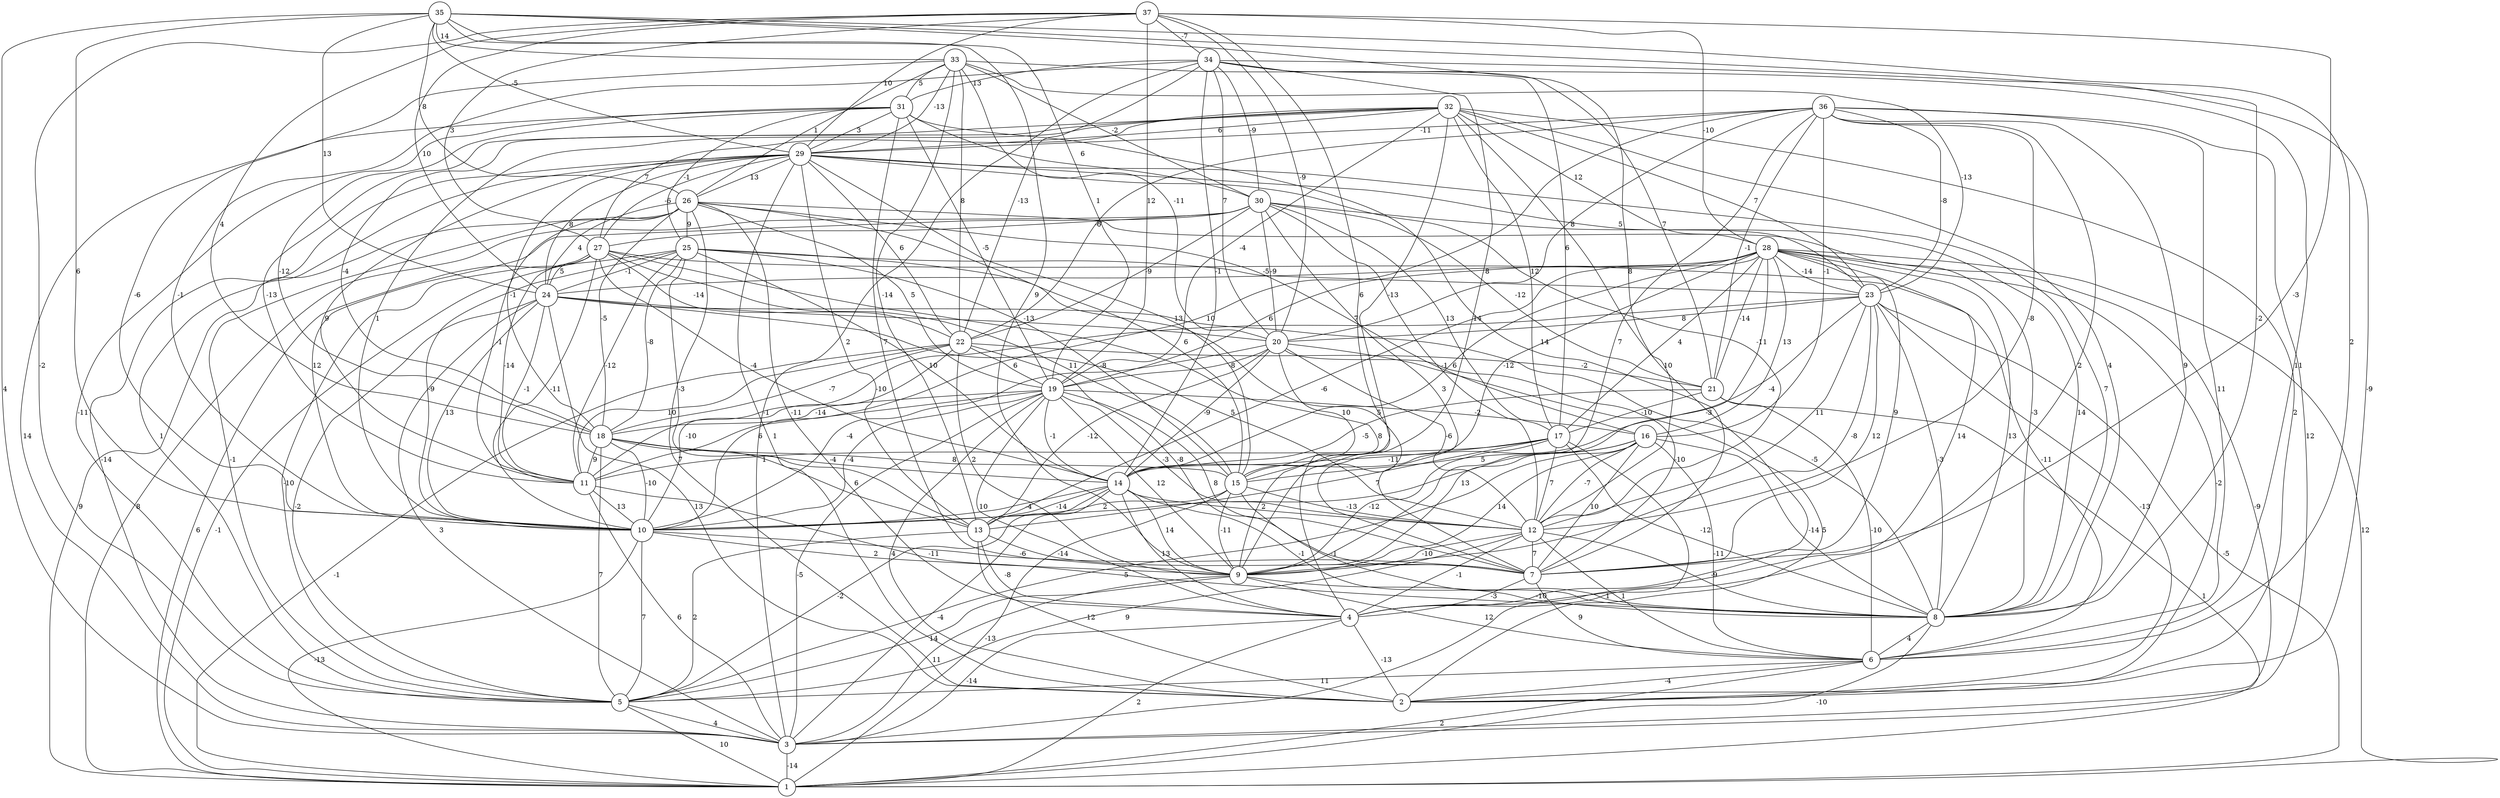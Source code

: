 graph { 
	 fontname="Helvetica,Arial,sans-serif" 
	 node [shape = circle]; 
	 37 -- 5 [label = "-2"];
	 37 -- 7 [label = "-3"];
	 37 -- 9 [label = "6"];
	 37 -- 18 [label = "4"];
	 37 -- 19 [label = "12"];
	 37 -- 20 [label = "-9"];
	 37 -- 24 [label = "10"];
	 37 -- 27 [label = "3"];
	 37 -- 28 [label = "-10"];
	 37 -- 29 [label = "10"];
	 37 -- 34 [label = "-7"];
	 36 -- 3 [label = "12"];
	 36 -- 4 [label = "2"];
	 36 -- 6 [label = "11"];
	 36 -- 8 [label = "9"];
	 36 -- 9 [label = "7"];
	 36 -- 10 [label = "10"];
	 36 -- 12 [label = "-8"];
	 36 -- 16 [label = "-1"];
	 36 -- 20 [label = "8"];
	 36 -- 21 [label = "-1"];
	 36 -- 22 [label = "7"];
	 36 -- 23 [label = "-8"];
	 36 -- 29 [label = "-11"];
	 35 -- 3 [label = "4"];
	 35 -- 6 [label = "2"];
	 35 -- 8 [label = "-2"];
	 35 -- 9 [label = "9"];
	 35 -- 10 [label = "6"];
	 35 -- 12 [label = "8"];
	 35 -- 19 [label = "1"];
	 35 -- 24 [label = "13"];
	 35 -- 26 [label = "8"];
	 35 -- 29 [label = "-5"];
	 35 -- 33 [label = "14"];
	 34 -- 2 [label = "-9"];
	 34 -- 3 [label = "-1"];
	 34 -- 9 [label = "14"];
	 34 -- 10 [label = "-1"];
	 34 -- 14 [label = "-1"];
	 34 -- 17 [label = "6"];
	 34 -- 20 [label = "7"];
	 34 -- 21 [label = "7"];
	 34 -- 22 [label = "-13"];
	 34 -- 30 [label = "-9"];
	 34 -- 31 [label = "13"];
	 33 -- 6 [label = "11"];
	 33 -- 10 [label = "-6"];
	 33 -- 13 [label = "-14"];
	 33 -- 20 [label = "-11"];
	 33 -- 22 [label = "8"];
	 33 -- 23 [label = "-13"];
	 33 -- 26 [label = "1"];
	 33 -- 29 [label = "-13"];
	 33 -- 30 [label = "-2"];
	 33 -- 31 [label = "5"];
	 32 -- 2 [label = "2"];
	 32 -- 4 [label = "10"];
	 32 -- 8 [label = "4"];
	 32 -- 10 [label = "1"];
	 32 -- 11 [label = "-13"];
	 32 -- 15 [label = "-13"];
	 32 -- 17 [label = "12"];
	 32 -- 18 [label = "-4"];
	 32 -- 19 [label = "-4"];
	 32 -- 23 [label = "7"];
	 32 -- 27 [label = "7"];
	 32 -- 28 [label = "12"];
	 32 -- 29 [label = "6"];
	 31 -- 3 [label = "14"];
	 31 -- 5 [label = "-11"];
	 31 -- 7 [label = "14"];
	 31 -- 9 [label = "7"];
	 31 -- 18 [label = "-12"];
	 31 -- 19 [label = "-5"];
	 31 -- 25 [label = "-1"];
	 31 -- 29 [label = "3"];
	 31 -- 30 [label = "6"];
	 30 -- 1 [label = "8"];
	 30 -- 7 [label = "3"];
	 30 -- 8 [label = "14"];
	 30 -- 10 [label = "12"];
	 30 -- 12 [label = "-1"];
	 30 -- 17 [label = "13"];
	 30 -- 20 [label = "-9"];
	 30 -- 21 [label = "-12"];
	 30 -- 22 [label = "-9"];
	 30 -- 27 [label = "-6"];
	 29 -- 2 [label = "1"];
	 29 -- 3 [label = "-14"];
	 29 -- 5 [label = "1"];
	 29 -- 8 [label = "7"];
	 29 -- 11 [label = "9"];
	 29 -- 12 [label = "-11"];
	 29 -- 13 [label = "2"];
	 29 -- 15 [label = "13"];
	 29 -- 18 [label = "-1"];
	 29 -- 22 [label = "6"];
	 29 -- 23 [label = "5"];
	 29 -- 24 [label = "8"];
	 29 -- 26 [label = "13"];
	 29 -- 27 [label = "-6"];
	 28 -- 1 [label = "12"];
	 28 -- 2 [label = "-2"];
	 28 -- 3 [label = "-9"];
	 28 -- 4 [label = "14"];
	 28 -- 7 [label = "9"];
	 28 -- 8 [label = "13"];
	 28 -- 9 [label = "-3"];
	 28 -- 13 [label = "-6"];
	 28 -- 14 [label = "6"];
	 28 -- 15 [label = "-12"];
	 28 -- 16 [label = "13"];
	 28 -- 17 [label = "4"];
	 28 -- 19 [label = "6"];
	 28 -- 21 [label = "-14"];
	 28 -- 23 [label = "-14"];
	 28 -- 24 [label = "8"];
	 27 -- 1 [label = "6"];
	 27 -- 4 [label = "8"];
	 27 -- 5 [label = "-10"];
	 27 -- 6 [label = "-11"];
	 27 -- 10 [label = "-11"];
	 27 -- 11 [label = "-14"];
	 27 -- 14 [label = "-4"];
	 27 -- 15 [label = "11"];
	 27 -- 22 [label = "-14"];
	 27 -- 24 [label = "5"];
	 26 -- 1 [label = "9"];
	 26 -- 2 [label = "7"];
	 26 -- 4 [label = "-11"];
	 26 -- 5 [label = "-1"];
	 26 -- 8 [label = "-3"];
	 26 -- 11 [label = "-1"];
	 26 -- 15 [label = "6"];
	 26 -- 16 [label = "7"];
	 26 -- 18 [label = "-5"];
	 26 -- 19 [label = "5"];
	 26 -- 24 [label = "4"];
	 26 -- 25 [label = "9"];
	 25 -- 1 [label = "-1"];
	 25 -- 7 [label = "5"];
	 25 -- 10 [label = "-9"];
	 25 -- 11 [label = "-12"];
	 25 -- 13 [label = "-3"];
	 25 -- 14 [label = "10"];
	 25 -- 15 [label = "-8"];
	 25 -- 18 [label = "-8"];
	 25 -- 23 [label = "-5"];
	 25 -- 24 [label = "-1"];
	 24 -- 2 [label = "13"];
	 24 -- 3 [label = "3"];
	 24 -- 5 [label = "-2"];
	 24 -- 8 [label = "-5"];
	 24 -- 10 [label = "13"];
	 24 -- 11 [label = "-1"];
	 24 -- 12 [label = "5"];
	 24 -- 20 [label = "-13"];
	 23 -- 1 [label = "-5"];
	 23 -- 2 [label = "-13"];
	 23 -- 7 [label = "12"];
	 23 -- 8 [label = "-3"];
	 23 -- 9 [label = "-8"];
	 23 -- 11 [label = "-10"];
	 23 -- 12 [label = "11"];
	 23 -- 14 [label = "-4"];
	 23 -- 20 [label = "8"];
	 22 -- 1 [label = "-1"];
	 22 -- 7 [label = "-8"];
	 22 -- 9 [label = "2"];
	 22 -- 10 [label = "-10"];
	 22 -- 11 [label = "10"];
	 22 -- 18 [label = "-7"];
	 22 -- 19 [label = "6"];
	 22 -- 21 [label = "-2"];
	 21 -- 1 [label = "1"];
	 21 -- 6 [label = "-10"];
	 21 -- 14 [label = "-5"];
	 21 -- 17 [label = "-10"];
	 20 -- 2 [label = "5"];
	 20 -- 7 [label = "-10"];
	 20 -- 10 [label = "-4"];
	 20 -- 12 [label = "-6"];
	 20 -- 13 [label = "-12"];
	 20 -- 14 [label = "-9"];
	 20 -- 15 [label = "10"];
	 20 -- 19 [label = "-8"];
	 19 -- 2 [label = "4"];
	 19 -- 3 [label = "-5"];
	 19 -- 4 [label = "10"];
	 19 -- 7 [label = "8"];
	 19 -- 9 [label = "12"];
	 19 -- 10 [label = "-4"];
	 19 -- 11 [label = "6"];
	 19 -- 12 [label = "-3"];
	 19 -- 14 [label = "-1"];
	 19 -- 16 [label = "-2"];
	 19 -- 18 [label = "-14"];
	 18 -- 5 [label = "7"];
	 18 -- 10 [label = "-10"];
	 18 -- 11 [label = "9"];
	 18 -- 13 [label = "6"];
	 18 -- 14 [label = "-4"];
	 18 -- 15 [label = "8"];
	 17 -- 3 [label = "1"];
	 17 -- 8 [label = "-12"];
	 17 -- 9 [label = "-12"];
	 17 -- 11 [label = "1"];
	 17 -- 12 [label = "7"];
	 17 -- 13 [label = "7"];
	 17 -- 14 [label = "-11"];
	 16 -- 5 [label = "-5"];
	 16 -- 6 [label = "-11"];
	 16 -- 7 [label = "10"];
	 16 -- 8 [label = "-14"];
	 16 -- 9 [label = "14"];
	 16 -- 10 [label = "13"];
	 16 -- 12 [label = "-7"];
	 16 -- 15 [label = "5"];
	 15 -- 1 [label = "-13"];
	 15 -- 8 [label = "-1"];
	 15 -- 9 [label = "-11"];
	 15 -- 10 [label = "2"];
	 15 -- 12 [label = "-13"];
	 14 -- 3 [label = "-4"];
	 14 -- 4 [label = "13"];
	 14 -- 5 [label = "-2"];
	 14 -- 8 [label = "-1"];
	 14 -- 9 [label = "14"];
	 14 -- 10 [label = "-4"];
	 14 -- 12 [label = "2"];
	 14 -- 13 [label = "-14"];
	 13 -- 2 [label = "-12"];
	 13 -- 4 [label = "-8"];
	 13 -- 5 [label = "2"];
	 13 -- 7 [label = "-14"];
	 12 -- 4 [label = "-1"];
	 12 -- 5 [label = "9"];
	 12 -- 6 [label = "1"];
	 12 -- 7 [label = "7"];
	 12 -- 8 [label = "-9"];
	 12 -- 9 [label = "-10"];
	 11 -- 3 [label = "6"];
	 11 -- 8 [label = "-11"];
	 11 -- 10 [label = "13"];
	 10 -- 1 [label = "-13"];
	 10 -- 5 [label = "7"];
	 10 -- 7 [label = "-6"];
	 10 -- 9 [label = "2"];
	 9 -- 3 [label = "11"];
	 9 -- 5 [label = "14"];
	 9 -- 6 [label = "12"];
	 9 -- 8 [label = "-10"];
	 8 -- 1 [label = "-10"];
	 8 -- 6 [label = "4"];
	 7 -- 4 [label = "-3"];
	 7 -- 6 [label = "9"];
	 6 -- 1 [label = "2"];
	 6 -- 2 [label = "-4"];
	 6 -- 5 [label = "11"];
	 5 -- 1 [label = "10"];
	 5 -- 3 [label = "4"];
	 4 -- 1 [label = "2"];
	 4 -- 2 [label = "-13"];
	 4 -- 3 [label = "-14"];
	 3 -- 1 [label = "-14"];
	 1;
	 2;
	 3;
	 4;
	 5;
	 6;
	 7;
	 8;
	 9;
	 10;
	 11;
	 12;
	 13;
	 14;
	 15;
	 16;
	 17;
	 18;
	 19;
	 20;
	 21;
	 22;
	 23;
	 24;
	 25;
	 26;
	 27;
	 28;
	 29;
	 30;
	 31;
	 32;
	 33;
	 34;
	 35;
	 36;
	 37;
}
